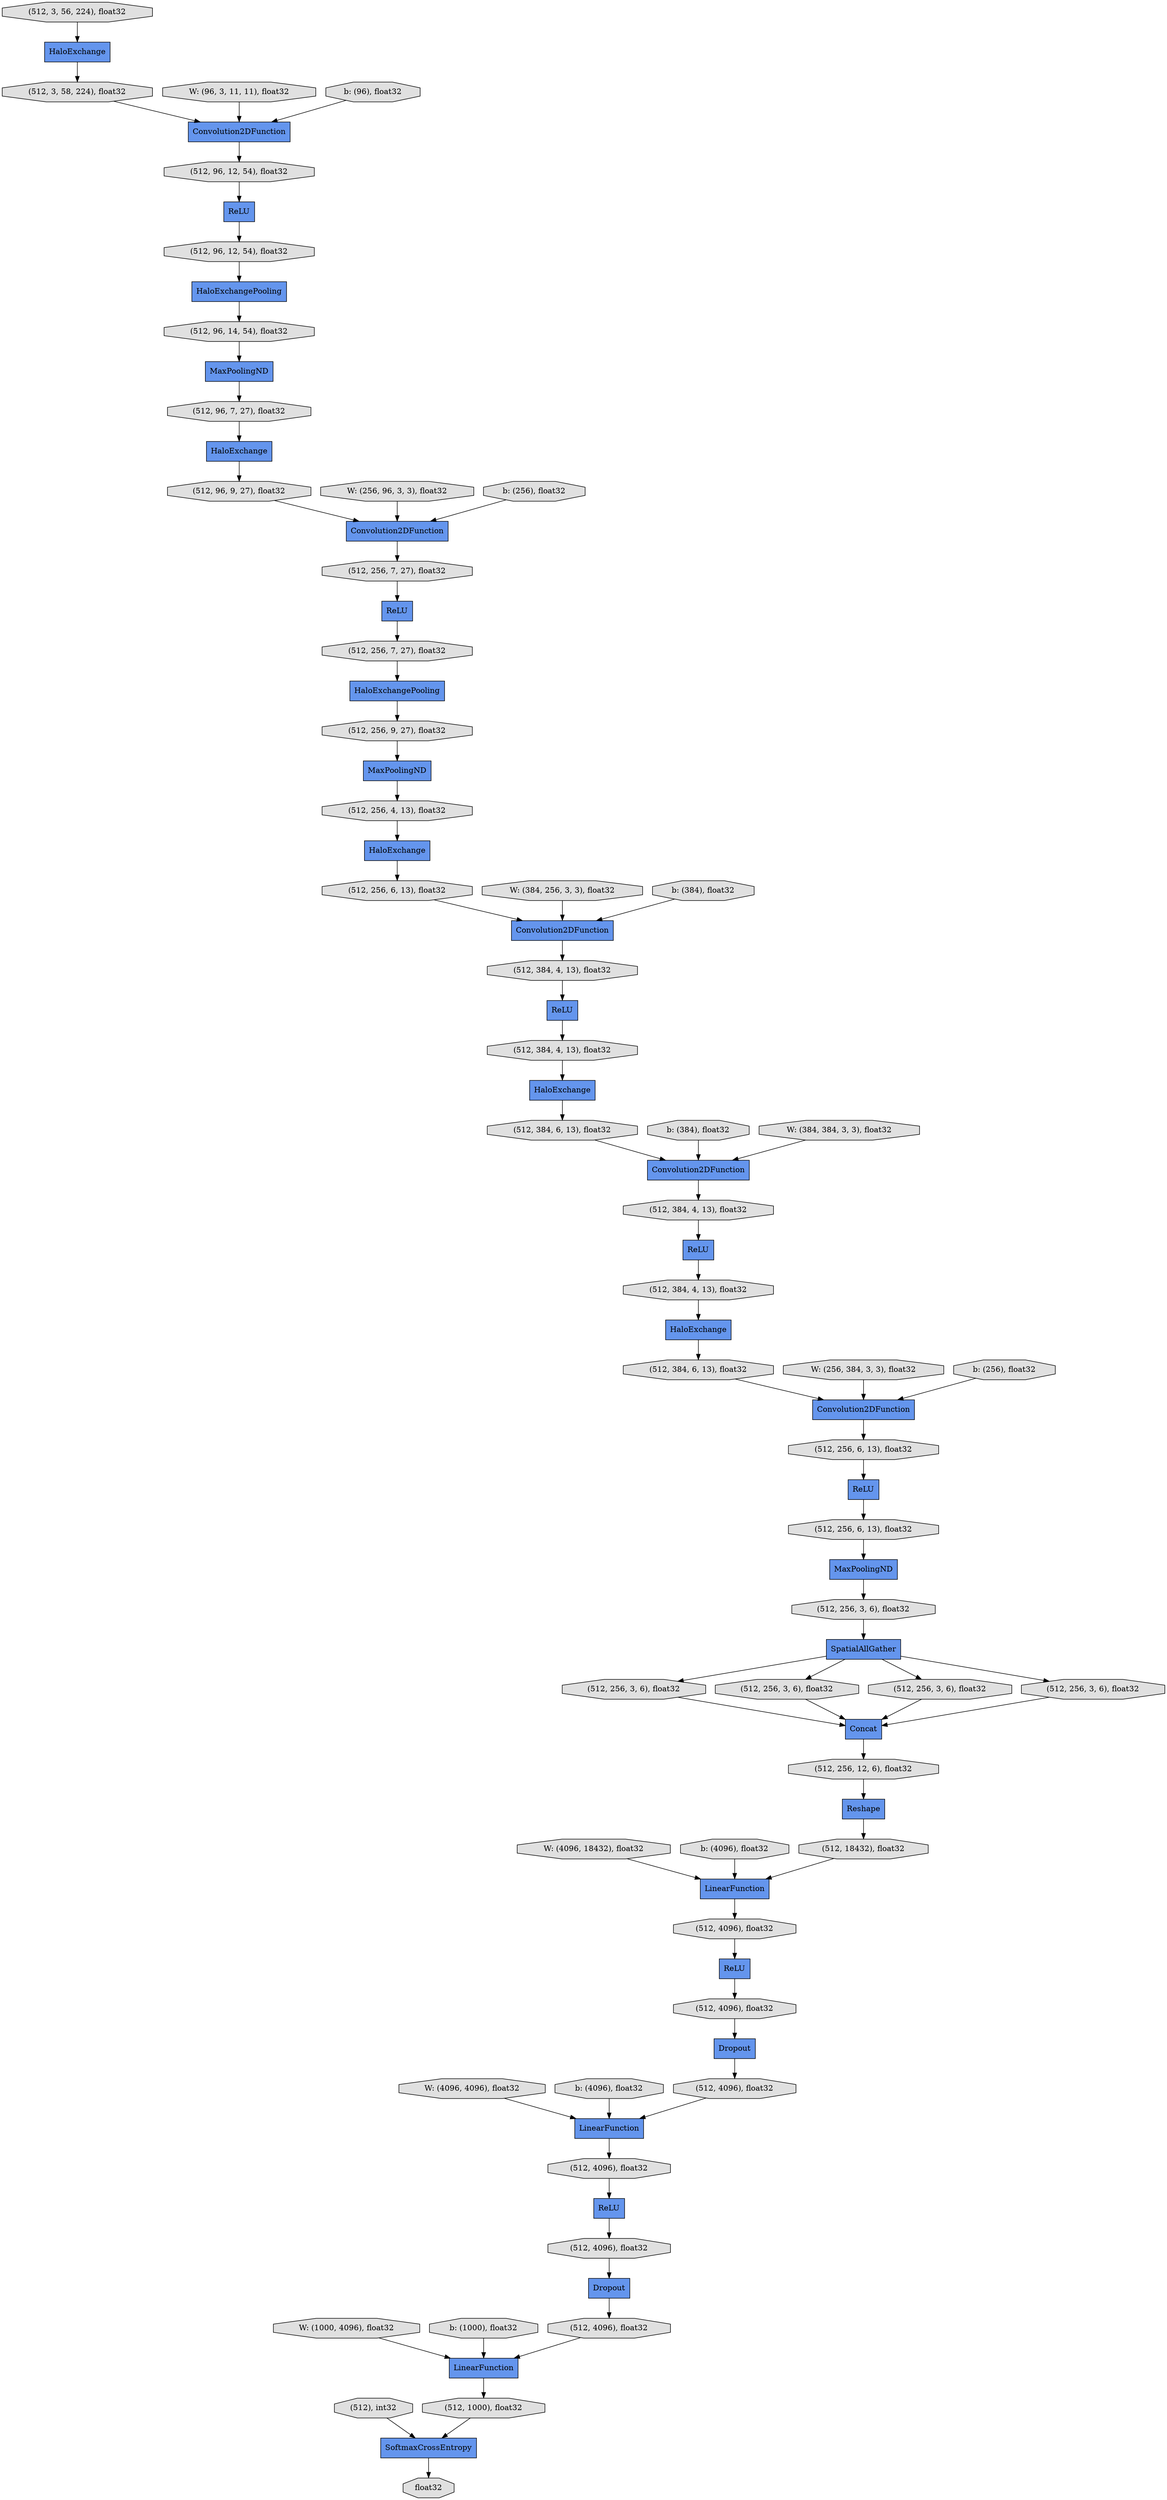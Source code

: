 digraph graphname{rankdir=TB;47865699221648 [label="Reshape",shape="record",fillcolor="#6495ED",style="filled"];47865699221968 [label="ReLU",shape="record",fillcolor="#6495ED",style="filled"];47865699222224 [label="LinearFunction",shape="record",fillcolor="#6495ED",style="filled"];47865699222288 [label="(512, 256, 3, 6), float32",shape="octagon",fillcolor="#E0E0E0",style="filled"];47865699222352 [label="SpatialAllGather",shape="record",fillcolor="#6495ED",style="filled"];47865699222416 [label="(512, 384, 6, 13), float32",shape="octagon",fillcolor="#E0E0E0",style="filled"];47865699222544 [label="(512, 256, 3, 6), float32",shape="octagon",fillcolor="#E0E0E0",style="filled"];47865699222736 [label="(512, 256, 3, 6), float32",shape="octagon",fillcolor="#E0E0E0",style="filled"];47865699223184 [label="Concat",shape="record",fillcolor="#6495ED",style="filled"];47865699223760 [label="(512, 256, 6, 13), float32",shape="octagon",fillcolor="#E0E0E0",style="filled"];47865699223824 [label="(512, 384, 6, 13), float32",shape="octagon",fillcolor="#E0E0E0",style="filled"];47865699223952 [label="Convolution2DFunction",shape="record",fillcolor="#6495ED",style="filled"];47865699224208 [label="(512, 384, 4, 13), float32",shape="octagon",fillcolor="#E0E0E0",style="filled"];47865699224272 [label="(512, 384, 4, 13), float32",shape="octagon",fillcolor="#E0E0E0",style="filled"];47865699109648 [label="(512, 3, 56, 224), float32",shape="octagon",fillcolor="#E0E0E0",style="filled"];47865699224464 [label="(512, 256, 6, 13), float32",shape="octagon",fillcolor="#E0E0E0",style="filled"];47865699224592 [label="MaxPoolingND",shape="record",fillcolor="#6495ED",style="filled"];47865699109904 [label="MaxPoolingND",shape="record",fillcolor="#6495ED",style="filled"];47865699110096 [label="Dropout",shape="record",fillcolor="#6495ED",style="filled"];47865699110224 [label="HaloExchangePooling",shape="record",fillcolor="#6495ED",style="filled"];47865699225104 [label="(512, 384, 4, 13), float32",shape="octagon",fillcolor="#E0E0E0",style="filled"];47865699110416 [label="ReLU",shape="record",fillcolor="#6495ED",style="filled"];47865699110480 [label="HaloExchange",shape="record",fillcolor="#6495ED",style="filled"];47865699110608 [label="ReLU",shape="record",fillcolor="#6495ED",style="filled"];47865699110672 [label="(512, 3, 58, 224), float32",shape="octagon",fillcolor="#E0E0E0",style="filled"];47865699152080 [label="HaloExchange",shape="record",fillcolor="#6495ED",style="filled"];47864187310288 [label="b: (384), float32",shape="octagon",fillcolor="#E0E0E0",style="filled"];47865699176784 [label="(512, 4096), float32",shape="octagon",fillcolor="#E0E0E0",style="filled"];47865699176848 [label="(512, 4096), float32",shape="octagon",fillcolor="#E0E0E0",style="filled"];47864187310608 [label="W: (256, 384, 3, 3), float32",shape="octagon",fillcolor="#E0E0E0",style="filled"];47865699152464 [label="HaloExchangePooling",shape="record",fillcolor="#6495ED",style="filled"];47865699152592 [label="ReLU",shape="record",fillcolor="#6495ED",style="filled"];47865699152656 [label="(512, 256, 6, 13), float32",shape="octagon",fillcolor="#E0E0E0",style="filled"];47862527398672 [label="W: (96, 3, 11, 11), float32",shape="octagon",fillcolor="#E0E0E0",style="filled"];47865747805008 [label="SoftmaxCrossEntropy",shape="record",fillcolor="#6495ED",style="filled"];47864187310928 [label="b: (256), float32",shape="octagon",fillcolor="#E0E0E0",style="filled"];47865699152784 [label="(512, 256, 7, 27), float32",shape="octagon",fillcolor="#E0E0E0",style="filled"];47865699152976 [label="(512, 96, 12, 54), float32",shape="octagon",fillcolor="#E0E0E0",style="filled"];47865699177616 [label="(512, 4096), float32",shape="octagon",fillcolor="#E0E0E0",style="filled"];47865699153040 [label="(512, 384, 4, 13), float32",shape="octagon",fillcolor="#E0E0E0",style="filled"];47864187311312 [label="W: (4096, 18432), float32",shape="octagon",fillcolor="#E0E0E0",style="filled"];47865699177808 [label="LinearFunction",shape="record",fillcolor="#6495ED",style="filled"];47865699153360 [label="(512, 256, 9, 27), float32",shape="octagon",fillcolor="#E0E0E0",style="filled"];47865699153424 [label="(512, 96, 7, 27), float32",shape="octagon",fillcolor="#E0E0E0",style="filled"];47865699178000 [label="(512, 18432), float32",shape="octagon",fillcolor="#E0E0E0",style="filled"];47864187311632 [label="b: (4096), float32",shape="octagon",fillcolor="#E0E0E0",style="filled"];47865747658384 [label="ReLU",shape="record",fillcolor="#6495ED",style="filled"];47865747920592 [label="HaloExchange",shape="record",fillcolor="#6495ED",style="filled"];47865699153744 [label="(512, 96, 9, 27), float32",shape="octagon",fillcolor="#E0E0E0",style="filled"];47865699153808 [label="Convolution2DFunction",shape="record",fillcolor="#6495ED",style="filled"];47865748133776 [label="(512, 1000), float32",shape="octagon",fillcolor="#E0E0E0",style="filled"];47864187312016 [label="W: (4096, 4096), float32",shape="octagon",fillcolor="#E0E0E0",style="filled"];47865699153872 [label="HaloExchange",shape="record",fillcolor="#6495ED",style="filled"];47864187230160 [label="b: (96), float32",shape="octagon",fillcolor="#E0E0E0",style="filled"];47865699178576 [label="(512), int32",shape="octagon",fillcolor="#E0E0E0",style="filled"];47865748109456 [label="Convolution2DFunction",shape="record",fillcolor="#6495ED",style="filled"];47864187312336 [label="b: (4096), float32",shape="octagon",fillcolor="#E0E0E0",style="filled"];47865699178768 [label="(512, 4096), float32",shape="octagon",fillcolor="#E0E0E0",style="filled"];47865699178960 [label="(512, 4096), float32",shape="octagon",fillcolor="#E0E0E0",style="filled"];47865699154384 [label="HaloExchange",shape="record",fillcolor="#6495ED",style="filled"];47864187312656 [label="W: (1000, 4096), float32",shape="octagon",fillcolor="#E0E0E0",style="filled"];47865699154512 [label="Convolution2DFunction",shape="record",fillcolor="#6495ED",style="filled"];47864187230800 [label="W: (256, 96, 3, 3), float32",shape="octagon",fillcolor="#E0E0E0",style="filled"];47865699179216 [label="float32",shape="octagon",fillcolor="#E0E0E0",style="filled"];47865699154704 [label="ReLU",shape="record",fillcolor="#6495ED",style="filled"];47865699154768 [label="(512, 96, 12, 54), float32",shape="octagon",fillcolor="#E0E0E0",style="filled"];47864187313040 [label="b: (1000), float32",shape="octagon",fillcolor="#E0E0E0",style="filled"];47864187231120 [label="b: (256), float32",shape="octagon",fillcolor="#E0E0E0",style="filled"];47865699179472 [label="(512, 4096), float32",shape="octagon",fillcolor="#E0E0E0",style="filled"];47864187231440 [label="W: (384, 256, 3, 3), float32",shape="octagon",fillcolor="#E0E0E0",style="filled"];47865699155152 [label="(512, 256, 7, 27), float32",shape="octagon",fillcolor="#E0E0E0",style="filled"];47865699179792 [label="(512, 256, 3, 6), float32",shape="octagon",fillcolor="#E0E0E0",style="filled"];47865699179856 [label="(512, 256, 12, 6), float32",shape="octagon",fillcolor="#E0E0E0",style="filled"];47865699155344 [label="ReLU",shape="record",fillcolor="#6495ED",style="filled"];47865699155472 [label="(512, 96, 14, 54), float32",shape="octagon",fillcolor="#E0E0E0",style="filled"];47864187231760 [label="b: (384), float32",shape="octagon",fillcolor="#E0E0E0",style="filled"];47865699180112 [label="LinearFunction",shape="record",fillcolor="#6495ED",style="filled"];47865699155536 [label="MaxPoolingND",shape="record",fillcolor="#6495ED",style="filled"];47865699155664 [label="(512, 256, 4, 13), float32",shape="octagon",fillcolor="#E0E0E0",style="filled"];47865699180368 [label="Dropout",shape="record",fillcolor="#6495ED",style="filled"];47864187232080 [label="W: (384, 384, 3, 3), float32",shape="octagon",fillcolor="#E0E0E0",style="filled"];47865699180432 [label="(512, 256, 3, 6), float32",shape="octagon",fillcolor="#E0E0E0",style="filled"];47865699155920 [label="Convolution2DFunction",shape="record",fillcolor="#6495ED",style="filled"];47865699153808 -> 47865699155152;47865747920592 -> 47865699110672;47865747658384 -> 47865699152976;47865699109904 -> 47865699153424;47865699178960 -> 47865699180112;47865699222352 -> 47865699180432;47865699152592 -> 47865699225104;47865699223952 -> 47865699224464;47865699178576 -> 47865747805008;47865699154384 -> 47865699222416;47865699179792 -> 47865699223184;47864187231120 -> 47865699153808;47865699177616 -> 47865699221968;47865699154768 -> 47865747658384;47865699221968 -> 47865699176848;47865699222224 -> 47865699177616;47864187312336 -> 47865699177808;47865699153744 -> 47865699153808;47865699222352 -> 47865699222288;47864187312016 -> 47865699177808;47864187310928 -> 47865699223952;47865699224208 -> 47865699152080;47864187310288 -> 47865699154512;47865699152080 -> 47865699223824;47865699155344 -> 47865699224208;47865699224464 -> 47865699154704;47865699110416 -> 47865699152784;47864187230800 -> 47865699153808;47865699155664 -> 47865699153872;47865699177808 -> 47865699178768;47865699224592 -> 47865699222544;47865699153040 -> 47865699152592;47865699110224 -> 47865699155472;47865699222416 -> 47865699154512;47865699179856 -> 47865699221648;47865699222352 -> 47865699179792;47865699109648 -> 47865747920592;47865699176784 -> 47865699180368;47865699152656 -> 47865699155920;47865699223824 -> 47865699223952;47865699110480 -> 47865699153744;47865699152464 -> 47865699153360;47865699222544 -> 47865699222352;47865699223760 -> 47865699224592;47865699155920 -> 47865699153040;47864187312656 -> 47865699180112;47865699180432 -> 47865699223184;47865699153872 -> 47865699152656;47865699110672 -> 47865748109456;47865699152784 -> 47865699152464;47865699155536 -> 47865699155664;47864187231440 -> 47865699155920;47865748133776 -> 47865747805008;47865699153360 -> 47865699155536;47864187311312 -> 47865699222224;47865699221648 -> 47865699178000;47864187230160 -> 47865748109456;47865699180112 -> 47865748133776;47865699153424 -> 47865699110480;47864187232080 -> 47865699154512;47865699178768 -> 47865699110608;47865699154704 -> 47865699223760;47865699110608 -> 47865699176784;47865699155152 -> 47865699110416;47862527398672 -> 47865748109456;47864187313040 -> 47865699180112;47865699224272 -> 47865699155344;47865699110096 -> 47865699179472;47865699222736 -> 47865699223184;47865747805008 -> 47865699179216;47865699179472 -> 47865699177808;47865699176848 -> 47865699110096;47864187310608 -> 47865699223952;47865699178000 -> 47865699222224;47864187311632 -> 47865699222224;47865699223184 -> 47865699179856;47865748109456 -> 47865699154768;47865699180368 -> 47865699178960;47865699154512 -> 47865699224272;47865699152976 -> 47865699110224;47864187231760 -> 47865699155920;47865699155472 -> 47865699109904;47865699222288 -> 47865699223184;47865699225104 -> 47865699154384;47865699222352 -> 47865699222736;}